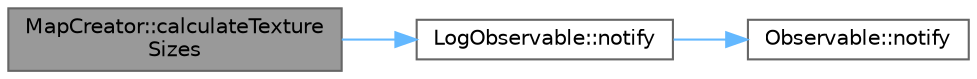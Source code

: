 digraph "MapCreator::calculateTextureSizes"
{
 // LATEX_PDF_SIZE
  bgcolor="transparent";
  edge [fontname=Helvetica,fontsize=10,labelfontname=Helvetica,labelfontsize=10];
  node [fontname=Helvetica,fontsize=10,shape=box,height=0.2,width=0.4];
  rankdir="LR";
  Node1 [id="Node000001",label="MapCreator::calculateTexture\lSizes",height=0.2,width=0.4,color="gray40", fillcolor="grey60", style="filled", fontcolor="black",tooltip="Calculates the sizes of the textures based on the window size."];
  Node1 -> Node2 [id="edge1_Node000001_Node000002",color="steelblue1",style="solid",tooltip=" "];
  Node2 [id="Node000002",label="LogObservable::notify",height=0.2,width=0.4,color="grey40", fillcolor="white", style="filled",URL="$class_log_observable.html#ad42f5e24118560f10123743dac922919",tooltip="Notifies the observers without any message. This function overrides the notify() function in the base..."];
  Node2 -> Node3 [id="edge2_Node000002_Node000003",color="steelblue1",style="solid",tooltip=" "];
  Node3 [id="Node000003",label="Observable::notify",height=0.2,width=0.4,color="grey40", fillcolor="white", style="filled",URL="$class_observable.html#ae181cee45eafcdd3244f2385ac1357d7",tooltip="Notifies all attached observers about a state change in the Observable object."];
}
